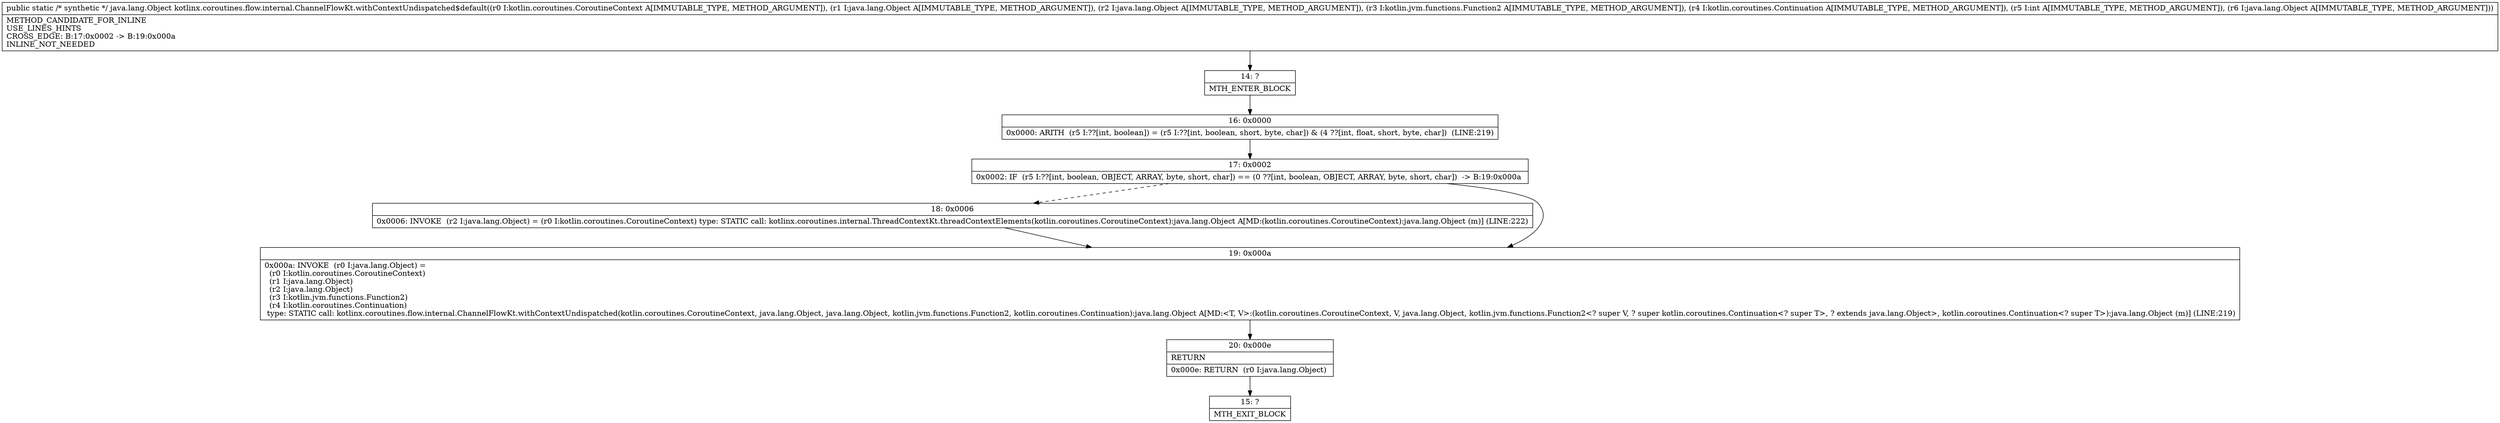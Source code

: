digraph "CFG forkotlinx.coroutines.flow.internal.ChannelFlowKt.withContextUndispatched$default(Lkotlin\/coroutines\/CoroutineContext;Ljava\/lang\/Object;Ljava\/lang\/Object;Lkotlin\/jvm\/functions\/Function2;Lkotlin\/coroutines\/Continuation;ILjava\/lang\/Object;)Ljava\/lang\/Object;" {
Node_14 [shape=record,label="{14\:\ ?|MTH_ENTER_BLOCK\l}"];
Node_16 [shape=record,label="{16\:\ 0x0000|0x0000: ARITH  (r5 I:??[int, boolean]) = (r5 I:??[int, boolean, short, byte, char]) & (4 ??[int, float, short, byte, char])  (LINE:219)\l}"];
Node_17 [shape=record,label="{17\:\ 0x0002|0x0002: IF  (r5 I:??[int, boolean, OBJECT, ARRAY, byte, short, char]) == (0 ??[int, boolean, OBJECT, ARRAY, byte, short, char])  \-\> B:19:0x000a \l}"];
Node_18 [shape=record,label="{18\:\ 0x0006|0x0006: INVOKE  (r2 I:java.lang.Object) = (r0 I:kotlin.coroutines.CoroutineContext) type: STATIC call: kotlinx.coroutines.internal.ThreadContextKt.threadContextElements(kotlin.coroutines.CoroutineContext):java.lang.Object A[MD:(kotlin.coroutines.CoroutineContext):java.lang.Object (m)] (LINE:222)\l}"];
Node_19 [shape=record,label="{19\:\ 0x000a|0x000a: INVOKE  (r0 I:java.lang.Object) = \l  (r0 I:kotlin.coroutines.CoroutineContext)\l  (r1 I:java.lang.Object)\l  (r2 I:java.lang.Object)\l  (r3 I:kotlin.jvm.functions.Function2)\l  (r4 I:kotlin.coroutines.Continuation)\l type: STATIC call: kotlinx.coroutines.flow.internal.ChannelFlowKt.withContextUndispatched(kotlin.coroutines.CoroutineContext, java.lang.Object, java.lang.Object, kotlin.jvm.functions.Function2, kotlin.coroutines.Continuation):java.lang.Object A[MD:\<T, V\>:(kotlin.coroutines.CoroutineContext, V, java.lang.Object, kotlin.jvm.functions.Function2\<? super V, ? super kotlin.coroutines.Continuation\<? super T\>, ? extends java.lang.Object\>, kotlin.coroutines.Continuation\<? super T\>):java.lang.Object (m)] (LINE:219)\l}"];
Node_20 [shape=record,label="{20\:\ 0x000e|RETURN\l|0x000e: RETURN  (r0 I:java.lang.Object) \l}"];
Node_15 [shape=record,label="{15\:\ ?|MTH_EXIT_BLOCK\l}"];
MethodNode[shape=record,label="{public static \/* synthetic *\/ java.lang.Object kotlinx.coroutines.flow.internal.ChannelFlowKt.withContextUndispatched$default((r0 I:kotlin.coroutines.CoroutineContext A[IMMUTABLE_TYPE, METHOD_ARGUMENT]), (r1 I:java.lang.Object A[IMMUTABLE_TYPE, METHOD_ARGUMENT]), (r2 I:java.lang.Object A[IMMUTABLE_TYPE, METHOD_ARGUMENT]), (r3 I:kotlin.jvm.functions.Function2 A[IMMUTABLE_TYPE, METHOD_ARGUMENT]), (r4 I:kotlin.coroutines.Continuation A[IMMUTABLE_TYPE, METHOD_ARGUMENT]), (r5 I:int A[IMMUTABLE_TYPE, METHOD_ARGUMENT]), (r6 I:java.lang.Object A[IMMUTABLE_TYPE, METHOD_ARGUMENT]))  | METHOD_CANDIDATE_FOR_INLINE\lUSE_LINES_HINTS\lCROSS_EDGE: B:17:0x0002 \-\> B:19:0x000a\lINLINE_NOT_NEEDED\l}"];
MethodNode -> Node_14;Node_14 -> Node_16;
Node_16 -> Node_17;
Node_17 -> Node_18[style=dashed];
Node_17 -> Node_19;
Node_18 -> Node_19;
Node_19 -> Node_20;
Node_20 -> Node_15;
}

